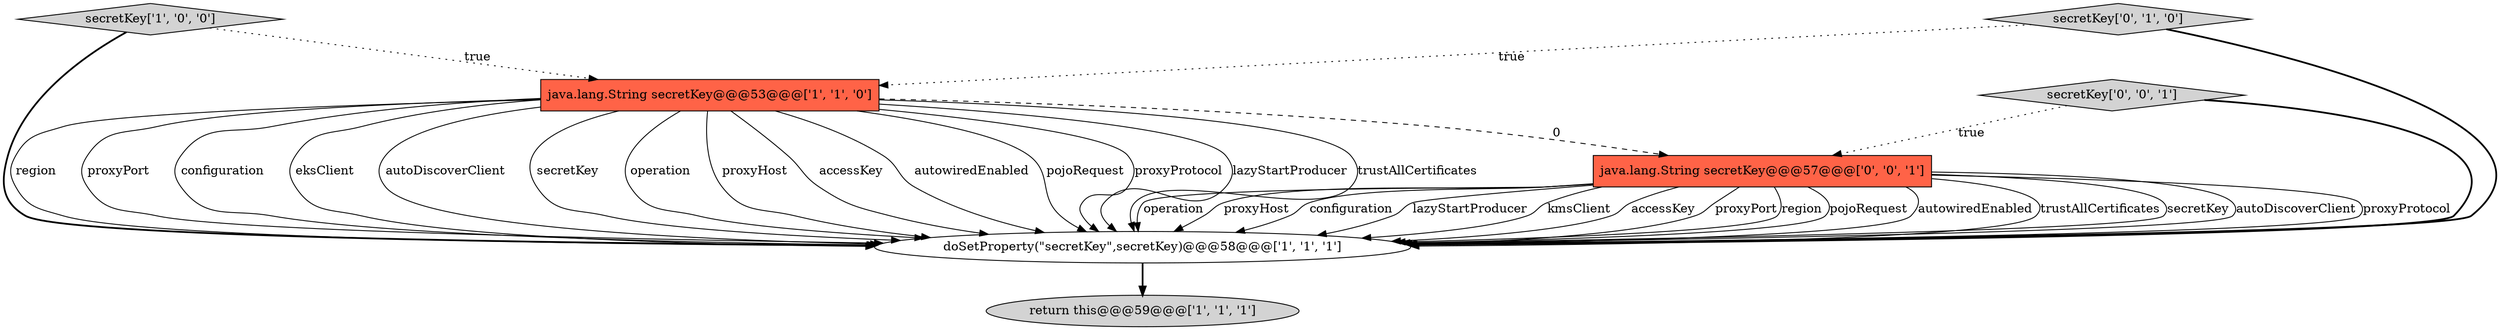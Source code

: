 digraph {
3 [style = filled, label = "secretKey['1', '0', '0']", fillcolor = lightgray, shape = diamond image = "AAA0AAABBB1BBB"];
1 [style = filled, label = "doSetProperty(\"secretKey\",secretKey)@@@58@@@['1', '1', '1']", fillcolor = white, shape = ellipse image = "AAA0AAABBB1BBB"];
0 [style = filled, label = "return this@@@59@@@['1', '1', '1']", fillcolor = lightgray, shape = ellipse image = "AAA0AAABBB1BBB"];
6 [style = filled, label = "secretKey['0', '0', '1']", fillcolor = lightgray, shape = diamond image = "AAA0AAABBB3BBB"];
2 [style = filled, label = "java.lang.String secretKey@@@53@@@['1', '1', '0']", fillcolor = tomato, shape = box image = "AAA0AAABBB1BBB"];
5 [style = filled, label = "java.lang.String secretKey@@@57@@@['0', '0', '1']", fillcolor = tomato, shape = box image = "AAA0AAABBB3BBB"];
4 [style = filled, label = "secretKey['0', '1', '0']", fillcolor = lightgray, shape = diamond image = "AAA0AAABBB2BBB"];
2->1 [style = solid, label="region"];
5->1 [style = solid, label="operation"];
5->1 [style = solid, label="proxyHost"];
3->1 [style = bold, label=""];
2->1 [style = solid, label="proxyPort"];
5->1 [style = solid, label="configuration"];
5->1 [style = solid, label="lazyStartProducer"];
2->1 [style = solid, label="configuration"];
5->1 [style = solid, label="kmsClient"];
2->1 [style = solid, label="eksClient"];
2->1 [style = solid, label="autoDiscoverClient"];
2->1 [style = solid, label="secretKey"];
1->0 [style = bold, label=""];
5->1 [style = solid, label="accessKey"];
2->1 [style = solid, label="operation"];
2->1 [style = solid, label="proxyHost"];
5->1 [style = solid, label="proxyPort"];
5->1 [style = solid, label="region"];
5->1 [style = solid, label="pojoRequest"];
2->1 [style = solid, label="accessKey"];
6->1 [style = bold, label=""];
2->1 [style = solid, label="autowiredEnabled"];
2->5 [style = dashed, label="0"];
6->5 [style = dotted, label="true"];
5->1 [style = solid, label="autowiredEnabled"];
5->1 [style = solid, label="trustAllCertificates"];
2->1 [style = solid, label="pojoRequest"];
5->1 [style = solid, label="secretKey"];
2->1 [style = solid, label="proxyProtocol"];
4->1 [style = bold, label=""];
2->1 [style = solid, label="lazyStartProducer"];
2->1 [style = solid, label="trustAllCertificates"];
5->1 [style = solid, label="autoDiscoverClient"];
4->2 [style = dotted, label="true"];
5->1 [style = solid, label="proxyProtocol"];
3->2 [style = dotted, label="true"];
}
